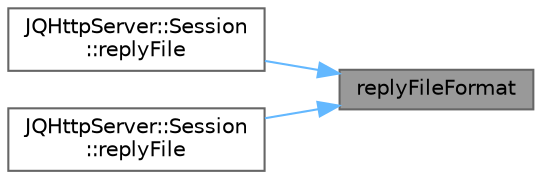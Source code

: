 digraph "replyFileFormat"
{
 // LATEX_PDF_SIZE
  bgcolor="transparent";
  edge [fontname=Helvetica,fontsize=10,labelfontname=Helvetica,labelfontsize=10];
  node [fontname=Helvetica,fontsize=10,shape=box,height=0.2,width=0.4];
  rankdir="RL";
  Node1 [id="Node000001",label="replyFileFormat",height=0.2,width=0.4,color="gray40", fillcolor="grey60", style="filled", fontcolor="black",tooltip=" "];
  Node1 -> Node2 [id="edge1_Node000001_Node000002",dir="back",color="steelblue1",style="solid",tooltip=" "];
  Node2 [id="Node000002",label="JQHttpServer::Session\l::replyFile",height=0.2,width=0.4,color="grey40", fillcolor="white", style="filled",URL="$class_j_q_http_server_1_1_session.html#afa5e7f908c32b3da2c023f322d15b42b",tooltip="回复文件。"];
  Node1 -> Node3 [id="edge2_Node000001_Node000003",dir="back",color="steelblue1",style="solid",tooltip=" "];
  Node3 [id="Node000003",label="JQHttpServer::Session\l::replyFile",height=0.2,width=0.4,color="grey40", fillcolor="white", style="filled",URL="$class_j_q_http_server_1_1_session.html#a286faa319963f227c264657e111f60dc",tooltip="回复文件。"];
}
